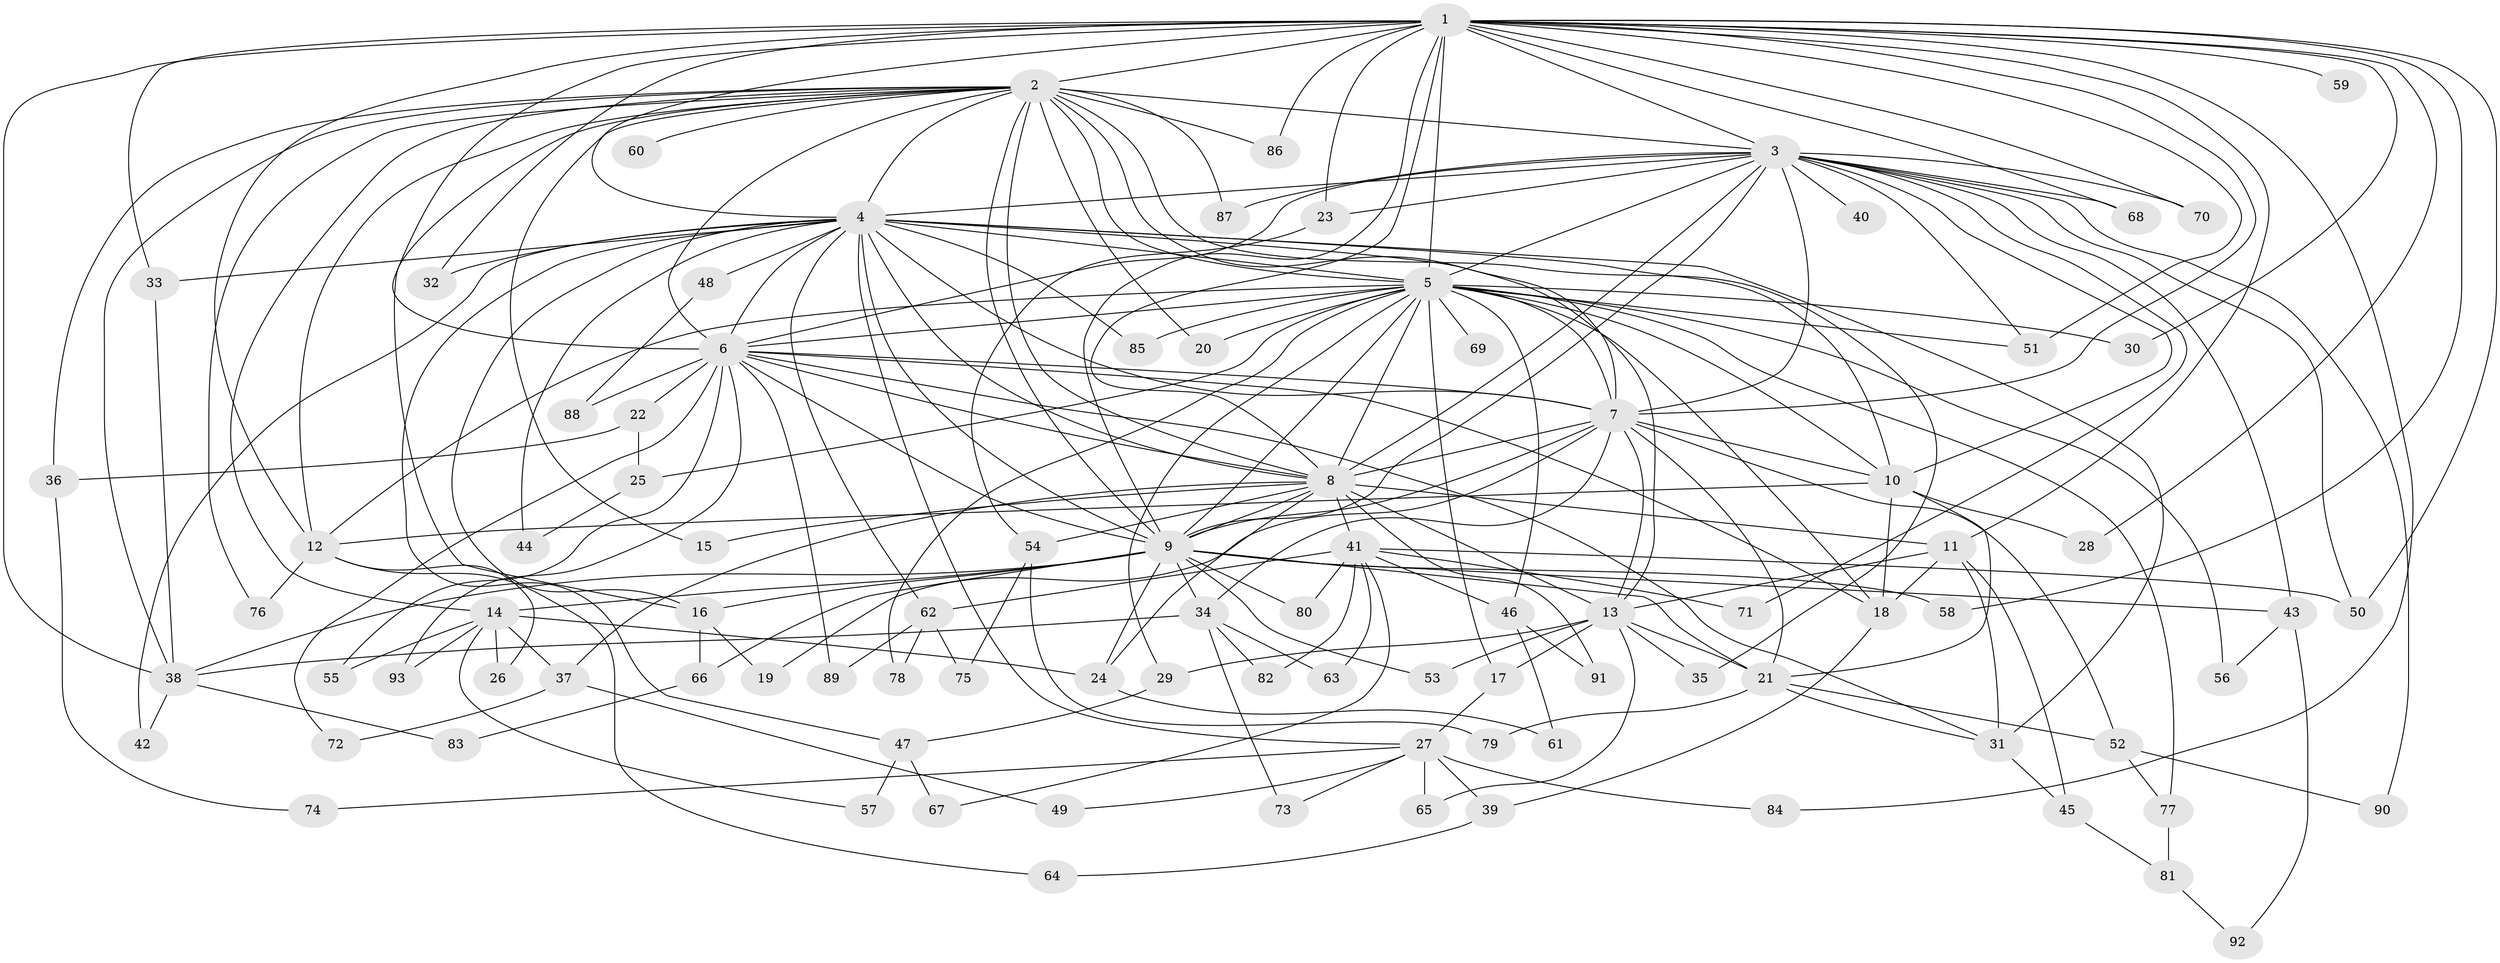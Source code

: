 // original degree distribution, {26: 0.007692307692307693, 24: 0.015384615384615385, 28: 0.007692307692307693, 25: 0.007692307692307693, 20: 0.015384615384615385, 17: 0.007692307692307693, 14: 0.007692307692307693, 23: 0.007692307692307693, 7: 0.007692307692307693, 6: 0.015384615384615385, 4: 0.09230769230769231, 8: 0.023076923076923078, 2: 0.5153846153846153, 5: 0.046153846153846156, 3: 0.2153846153846154, 10: 0.007692307692307693}
// Generated by graph-tools (version 1.1) at 2025/49/03/04/25 22:49:48]
// undirected, 93 vertices, 216 edges
graph export_dot {
  node [color=gray90,style=filled];
  1;
  2;
  3;
  4;
  5;
  6;
  7;
  8;
  9;
  10;
  11;
  12;
  13;
  14;
  15;
  16;
  17;
  18;
  19;
  20;
  21;
  22;
  23;
  24;
  25;
  26;
  27;
  28;
  29;
  30;
  31;
  32;
  33;
  34;
  35;
  36;
  37;
  38;
  39;
  40;
  41;
  42;
  43;
  44;
  45;
  46;
  47;
  48;
  49;
  50;
  51;
  52;
  53;
  54;
  55;
  56;
  57;
  58;
  59;
  60;
  61;
  62;
  63;
  64;
  65;
  66;
  67;
  68;
  69;
  70;
  71;
  72;
  73;
  74;
  75;
  76;
  77;
  78;
  79;
  80;
  81;
  82;
  83;
  84;
  85;
  86;
  87;
  88;
  89;
  90;
  91;
  92;
  93;
  1 -- 2 [weight=1.0];
  1 -- 3 [weight=1.0];
  1 -- 4 [weight=2.0];
  1 -- 5 [weight=3.0];
  1 -- 6 [weight=1.0];
  1 -- 7 [weight=1.0];
  1 -- 8 [weight=1.0];
  1 -- 9 [weight=1.0];
  1 -- 11 [weight=1.0];
  1 -- 12 [weight=1.0];
  1 -- 23 [weight=1.0];
  1 -- 28 [weight=1.0];
  1 -- 30 [weight=1.0];
  1 -- 32 [weight=2.0];
  1 -- 33 [weight=1.0];
  1 -- 38 [weight=1.0];
  1 -- 50 [weight=1.0];
  1 -- 51 [weight=1.0];
  1 -- 58 [weight=1.0];
  1 -- 59 [weight=1.0];
  1 -- 68 [weight=1.0];
  1 -- 70 [weight=1.0];
  1 -- 84 [weight=1.0];
  1 -- 86 [weight=1.0];
  2 -- 3 [weight=2.0];
  2 -- 4 [weight=1.0];
  2 -- 5 [weight=2.0];
  2 -- 6 [weight=1.0];
  2 -- 7 [weight=1.0];
  2 -- 8 [weight=2.0];
  2 -- 9 [weight=1.0];
  2 -- 12 [weight=1.0];
  2 -- 14 [weight=1.0];
  2 -- 15 [weight=1.0];
  2 -- 16 [weight=1.0];
  2 -- 20 [weight=1.0];
  2 -- 35 [weight=1.0];
  2 -- 36 [weight=1.0];
  2 -- 38 [weight=1.0];
  2 -- 60 [weight=1.0];
  2 -- 76 [weight=1.0];
  2 -- 86 [weight=1.0];
  2 -- 87 [weight=1.0];
  3 -- 4 [weight=1.0];
  3 -- 5 [weight=3.0];
  3 -- 6 [weight=1.0];
  3 -- 7 [weight=2.0];
  3 -- 8 [weight=1.0];
  3 -- 9 [weight=1.0];
  3 -- 10 [weight=1.0];
  3 -- 23 [weight=1.0];
  3 -- 40 [weight=1.0];
  3 -- 43 [weight=1.0];
  3 -- 50 [weight=2.0];
  3 -- 51 [weight=1.0];
  3 -- 68 [weight=1.0];
  3 -- 70 [weight=1.0];
  3 -- 71 [weight=1.0];
  3 -- 87 [weight=1.0];
  3 -- 90 [weight=1.0];
  4 -- 5 [weight=3.0];
  4 -- 6 [weight=2.0];
  4 -- 7 [weight=2.0];
  4 -- 8 [weight=2.0];
  4 -- 9 [weight=1.0];
  4 -- 10 [weight=1.0];
  4 -- 13 [weight=1.0];
  4 -- 16 [weight=1.0];
  4 -- 27 [weight=1.0];
  4 -- 31 [weight=1.0];
  4 -- 32 [weight=1.0];
  4 -- 33 [weight=1.0];
  4 -- 42 [weight=1.0];
  4 -- 44 [weight=1.0];
  4 -- 47 [weight=1.0];
  4 -- 48 [weight=1.0];
  4 -- 62 [weight=1.0];
  4 -- 85 [weight=1.0];
  5 -- 6 [weight=2.0];
  5 -- 7 [weight=2.0];
  5 -- 8 [weight=2.0];
  5 -- 9 [weight=2.0];
  5 -- 10 [weight=1.0];
  5 -- 12 [weight=1.0];
  5 -- 17 [weight=1.0];
  5 -- 18 [weight=1.0];
  5 -- 20 [weight=1.0];
  5 -- 25 [weight=1.0];
  5 -- 29 [weight=1.0];
  5 -- 30 [weight=1.0];
  5 -- 46 [weight=1.0];
  5 -- 51 [weight=1.0];
  5 -- 56 [weight=1.0];
  5 -- 69 [weight=2.0];
  5 -- 77 [weight=1.0];
  5 -- 78 [weight=1.0];
  5 -- 85 [weight=1.0];
  6 -- 7 [weight=1.0];
  6 -- 8 [weight=1.0];
  6 -- 9 [weight=2.0];
  6 -- 18 [weight=1.0];
  6 -- 22 [weight=1.0];
  6 -- 31 [weight=1.0];
  6 -- 55 [weight=1.0];
  6 -- 72 [weight=1.0];
  6 -- 88 [weight=1.0];
  6 -- 89 [weight=1.0];
  6 -- 93 [weight=1.0];
  7 -- 8 [weight=1.0];
  7 -- 9 [weight=1.0];
  7 -- 10 [weight=1.0];
  7 -- 13 [weight=1.0];
  7 -- 19 [weight=1.0];
  7 -- 21 [weight=1.0];
  7 -- 34 [weight=1.0];
  7 -- 52 [weight=1.0];
  8 -- 9 [weight=1.0];
  8 -- 11 [weight=1.0];
  8 -- 13 [weight=1.0];
  8 -- 15 [weight=1.0];
  8 -- 24 [weight=1.0];
  8 -- 37 [weight=1.0];
  8 -- 41 [weight=1.0];
  8 -- 54 [weight=1.0];
  8 -- 91 [weight=1.0];
  9 -- 14 [weight=1.0];
  9 -- 16 [weight=1.0];
  9 -- 21 [weight=1.0];
  9 -- 24 [weight=3.0];
  9 -- 34 [weight=1.0];
  9 -- 38 [weight=1.0];
  9 -- 43 [weight=1.0];
  9 -- 53 [weight=1.0];
  9 -- 58 [weight=1.0];
  9 -- 66 [weight=1.0];
  9 -- 80 [weight=1.0];
  10 -- 12 [weight=1.0];
  10 -- 18 [weight=1.0];
  10 -- 21 [weight=1.0];
  10 -- 28 [weight=1.0];
  11 -- 13 [weight=1.0];
  11 -- 18 [weight=1.0];
  11 -- 31 [weight=1.0];
  11 -- 45 [weight=1.0];
  12 -- 26 [weight=1.0];
  12 -- 64 [weight=1.0];
  12 -- 76 [weight=1.0];
  13 -- 17 [weight=1.0];
  13 -- 21 [weight=1.0];
  13 -- 29 [weight=1.0];
  13 -- 35 [weight=1.0];
  13 -- 53 [weight=1.0];
  13 -- 65 [weight=1.0];
  14 -- 24 [weight=1.0];
  14 -- 26 [weight=1.0];
  14 -- 37 [weight=1.0];
  14 -- 55 [weight=1.0];
  14 -- 57 [weight=1.0];
  14 -- 93 [weight=1.0];
  16 -- 19 [weight=1.0];
  16 -- 66 [weight=1.0];
  17 -- 27 [weight=1.0];
  18 -- 39 [weight=1.0];
  21 -- 31 [weight=1.0];
  21 -- 52 [weight=1.0];
  21 -- 79 [weight=1.0];
  22 -- 25 [weight=1.0];
  22 -- 36 [weight=1.0];
  23 -- 54 [weight=1.0];
  24 -- 61 [weight=1.0];
  25 -- 44 [weight=1.0];
  27 -- 39 [weight=1.0];
  27 -- 49 [weight=1.0];
  27 -- 65 [weight=1.0];
  27 -- 73 [weight=1.0];
  27 -- 74 [weight=1.0];
  27 -- 84 [weight=1.0];
  29 -- 47 [weight=1.0];
  31 -- 45 [weight=1.0];
  33 -- 38 [weight=1.0];
  34 -- 38 [weight=1.0];
  34 -- 63 [weight=1.0];
  34 -- 73 [weight=1.0];
  34 -- 82 [weight=1.0];
  36 -- 74 [weight=1.0];
  37 -- 49 [weight=1.0];
  37 -- 72 [weight=1.0];
  38 -- 42 [weight=1.0];
  38 -- 83 [weight=1.0];
  39 -- 64 [weight=1.0];
  41 -- 46 [weight=1.0];
  41 -- 50 [weight=1.0];
  41 -- 62 [weight=1.0];
  41 -- 63 [weight=1.0];
  41 -- 67 [weight=1.0];
  41 -- 71 [weight=1.0];
  41 -- 80 [weight=1.0];
  41 -- 82 [weight=1.0];
  43 -- 56 [weight=1.0];
  43 -- 92 [weight=1.0];
  45 -- 81 [weight=1.0];
  46 -- 61 [weight=1.0];
  46 -- 91 [weight=1.0];
  47 -- 57 [weight=1.0];
  47 -- 67 [weight=1.0];
  48 -- 88 [weight=1.0];
  52 -- 77 [weight=1.0];
  52 -- 90 [weight=1.0];
  54 -- 75 [weight=1.0];
  54 -- 79 [weight=1.0];
  62 -- 75 [weight=1.0];
  62 -- 78 [weight=1.0];
  62 -- 89 [weight=1.0];
  66 -- 83 [weight=1.0];
  77 -- 81 [weight=1.0];
  81 -- 92 [weight=1.0];
}
